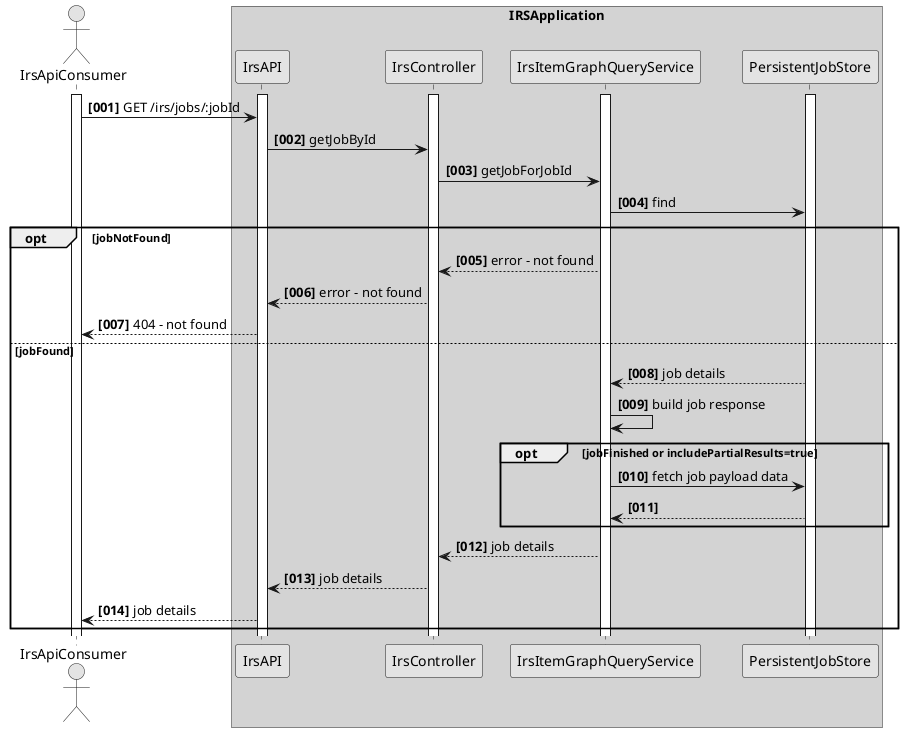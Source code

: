 @startuml
skinparam monochrome true
skinparam shadowing false
autonumber "<b>[000]"

actor IrsApiConsumer
activate IrsApiConsumer


box "IRSApplication" #LightGrey
participant IrsAPI
activate IrsAPI
participant IrsController
activate IrsController
participant IrsItemGraphQueryService
activate IrsItemGraphQueryService
participant PersistentJobStore
activate PersistentJobStore

IrsApiConsumer -> IrsAPI : GET /irs/jobs/:jobId
IrsAPI -> IrsController :  getJobById
IrsController -> IrsItemGraphQueryService :  getJobForJobId
IrsItemGraphQueryService -> PersistentJobStore: find
opt jobNotFound
    IrsController <-- IrsItemGraphQueryService : error - not found
    IrsAPI <-- IrsController : error - not found
    IrsApiConsumer <-- IrsAPI : 404 - not found
else jobFound
    IrsItemGraphQueryService <-- PersistentJobStore: job details
    IrsItemGraphQueryService -> IrsItemGraphQueryService : build job response
    opt jobFinished or includePartialResults=true
        IrsItemGraphQueryService -> PersistentJobStore : fetch job payload data
        IrsItemGraphQueryService <-- PersistentJobStore
    end opt
    IrsController <-- IrsItemGraphQueryService : job details
    IrsAPI <-- IrsController : job details
    IrsApiConsumer <-- IrsAPI : job details
end opt


@enduml